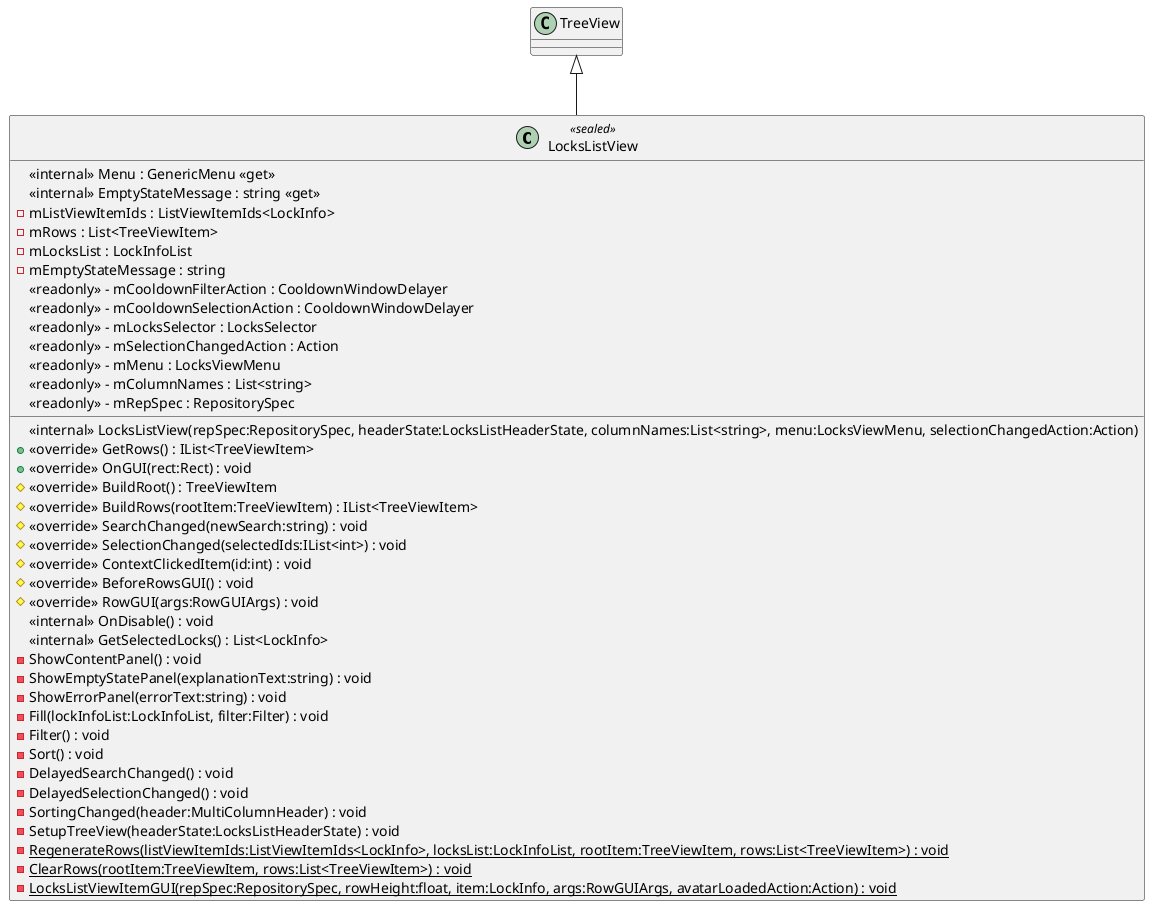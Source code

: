@startuml
class LocksListView <<sealed>> {
    <<internal>> Menu : GenericMenu <<get>>
    <<internal>> EmptyStateMessage : string <<get>>
    <<internal>> LocksListView(repSpec:RepositorySpec, headerState:LocksListHeaderState, columnNames:List<string>, menu:LocksViewMenu, selectionChangedAction:Action)
    + <<override>> GetRows() : IList<TreeViewItem>
    + <<override>> OnGUI(rect:Rect) : void
    # <<override>> BuildRoot() : TreeViewItem
    # <<override>> BuildRows(rootItem:TreeViewItem) : IList<TreeViewItem>
    # <<override>> SearchChanged(newSearch:string) : void
    # <<override>> SelectionChanged(selectedIds:IList<int>) : void
    # <<override>> ContextClickedItem(id:int) : void
    # <<override>> BeforeRowsGUI() : void
    # <<override>> RowGUI(args:RowGUIArgs) : void
    <<internal>> OnDisable() : void
    <<internal>> GetSelectedLocks() : List<LockInfo>
    - ShowContentPanel() : void
    - ShowEmptyStatePanel(explanationText:string) : void
    - ShowErrorPanel(errorText:string) : void
    - Fill(lockInfoList:LockInfoList, filter:Filter) : void
    - Filter() : void
    - Sort() : void
    - DelayedSearchChanged() : void
    - DelayedSelectionChanged() : void
    - SortingChanged(header:MultiColumnHeader) : void
    - SetupTreeView(headerState:LocksListHeaderState) : void
    {static} - RegenerateRows(listViewItemIds:ListViewItemIds<LockInfo>, locksList:LockInfoList, rootItem:TreeViewItem, rows:List<TreeViewItem>) : void
    {static} - ClearRows(rootItem:TreeViewItem, rows:List<TreeViewItem>) : void
    {static} - LocksListViewItemGUI(repSpec:RepositorySpec, rowHeight:float, item:LockInfo, args:RowGUIArgs, avatarLoadedAction:Action) : void
    - mListViewItemIds : ListViewItemIds<LockInfo>
    - mRows : List<TreeViewItem>
    - mLocksList : LockInfoList
    - mEmptyStateMessage : string
    <<readonly>> - mCooldownFilterAction : CooldownWindowDelayer
    <<readonly>> - mCooldownSelectionAction : CooldownWindowDelayer
    <<readonly>> - mLocksSelector : LocksSelector
    <<readonly>> - mSelectionChangedAction : Action
    <<readonly>> - mMenu : LocksViewMenu
    <<readonly>> - mColumnNames : List<string>
    <<readonly>> - mRepSpec : RepositorySpec
}
TreeView <|-- LocksListView
@enduml
